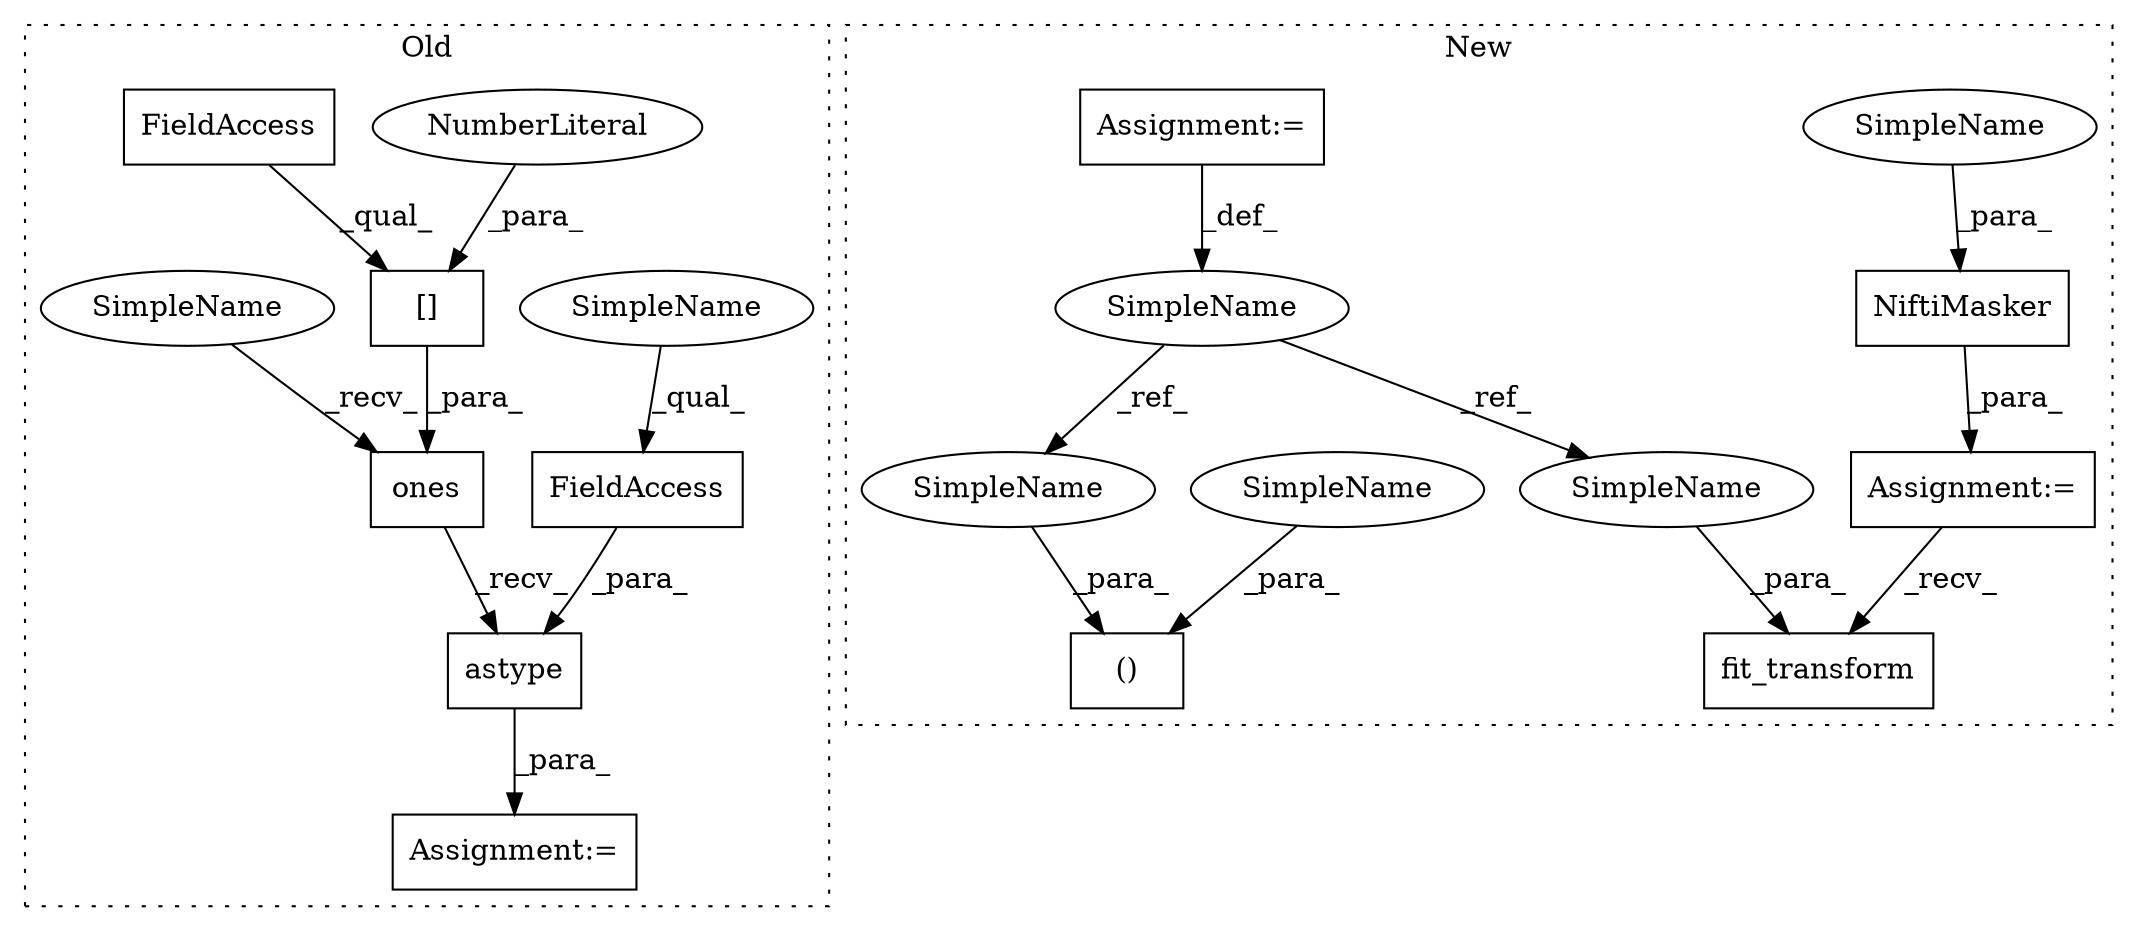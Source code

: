 digraph G {
subgraph cluster0 {
1 [label="ones" a="32" s="5635,5650" l="5,1" shape="box"];
3 [label="FieldAccess" a="22" s="5659" l="10" shape="box"];
4 [label="[]" a="2" s="5640,5649" l="8,1" shape="box"];
5 [label="NumberLiteral" a="34" s="5648" l="1" shape="ellipse"];
6 [label="FieldAccess" a="22" s="5640" l="7" shape="box"];
11 [label="Assignment:=" a="7" s="5628" l="1" shape="box"];
13 [label="astype" a="32" s="5652,5669" l="7,1" shape="box"];
18 [label="SimpleName" a="42" s="5659" l="5" shape="ellipse"];
19 [label="SimpleName" a="42" s="5629" l="5" shape="ellipse"];
label = "Old";
style="dotted";
}
subgraph cluster1 {
2 [label="NiftiMasker" a="32" s="5751,5767" l="12,1" shape="box"];
7 [label="()" a="106" s="5688" l="19" shape="box"];
8 [label="SimpleName" a="42" s="5458" l="2" shape="ellipse"];
9 [label="fit_transform" a="32" s="5781,5797" l="14,1" shape="box"];
10 [label="Assignment:=" a="7" s="5750" l="1" shape="box"];
12 [label="Assignment:=" a="7" s="5458" l="2" shape="box"];
14 [label="SimpleName" a="42" s="5688" l="2" shape="ellipse"];
15 [label="SimpleName" a="42" s="5795" l="2" shape="ellipse"];
16 [label="SimpleName" a="42" s="5763" l="4" shape="ellipse"];
17 [label="SimpleName" a="42" s="5703" l="4" shape="ellipse"];
label = "New";
style="dotted";
}
1 -> 13 [label="_recv_"];
2 -> 10 [label="_para_"];
3 -> 13 [label="_para_"];
4 -> 1 [label="_para_"];
5 -> 4 [label="_para_"];
6 -> 4 [label="_qual_"];
8 -> 14 [label="_ref_"];
8 -> 15 [label="_ref_"];
10 -> 9 [label="_recv_"];
12 -> 8 [label="_def_"];
13 -> 11 [label="_para_"];
14 -> 7 [label="_para_"];
15 -> 9 [label="_para_"];
16 -> 2 [label="_para_"];
17 -> 7 [label="_para_"];
18 -> 3 [label="_qual_"];
19 -> 1 [label="_recv_"];
}